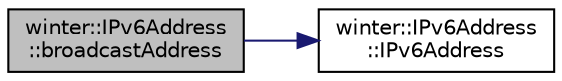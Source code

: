 digraph "winter::IPv6Address::broadcastAddress"
{
 // LATEX_PDF_SIZE
  edge [fontname="Helvetica",fontsize="10",labelfontname="Helvetica",labelfontsize="10"];
  node [fontname="Helvetica",fontsize="10",shape=record];
  rankdir="LR";
  Node1 [label="winter::IPv6Address\l::broadcastAddress",height=0.2,width=0.4,color="black", fillcolor="grey75", style="filled", fontcolor="black",tooltip="获取该地址的广播地址"];
  Node1 -> Node2 [color="midnightblue",fontsize="10",style="solid",fontname="Helvetica"];
  Node2 [label="winter::IPv6Address\l::IPv6Address",height=0.2,width=0.4,color="black", fillcolor="white", style="filled",URL="$classwinter_1_1IPv6Address.html#ae22f4c577c39aac55e6ab8ace5c2cbf5",tooltip="无参构造函数"];
}
